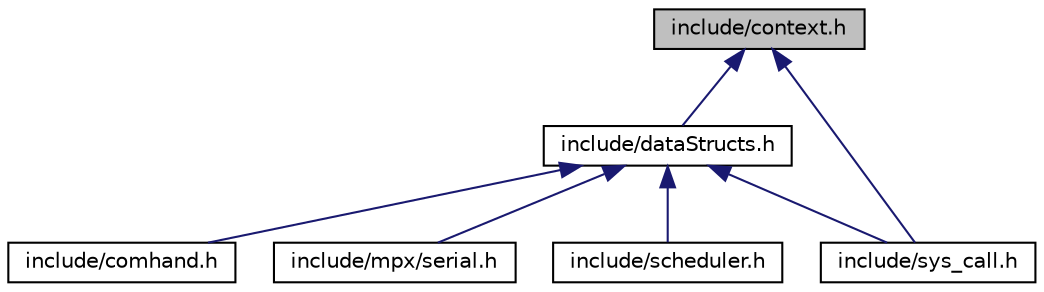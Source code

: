 digraph "include/context.h"
{
 // LATEX_PDF_SIZE
  edge [fontname="Helvetica",fontsize="10",labelfontname="Helvetica",labelfontsize="10"];
  node [fontname="Helvetica",fontsize="10",shape=record];
  Node1 [label="include/context.h",height=0.2,width=0.4,color="black", fillcolor="grey75", style="filled", fontcolor="black",tooltip="Header file that holds the context struct."];
  Node1 -> Node2 [dir="back",color="midnightblue",fontsize="10",style="solid",fontname="Helvetica"];
  Node2 [label="include/dataStructs.h",height=0.2,width=0.4,color="black", fillcolor="white", style="filled",URL="$dataStructs_8h.html",tooltip="Data structures associated with processes and the functions to go with them."];
  Node2 -> Node3 [dir="back",color="midnightblue",fontsize="10",style="solid",fontname="Helvetica"];
  Node3 [label="include/comhand.h",height=0.2,width=0.4,color="black", fillcolor="white", style="filled",URL="$comhand_8h.html",tooltip="A set of functions that allow users to interact with the OS."];
  Node2 -> Node4 [dir="back",color="midnightblue",fontsize="10",style="solid",fontname="Helvetica"];
  Node4 [label="include/mpx/serial.h",height=0.2,width=0.4,color="black", fillcolor="white", style="filled",URL="$serial_8h.html",tooltip="Kernel functions and constants for handling serial I/O."];
  Node2 -> Node5 [dir="back",color="midnightblue",fontsize="10",style="solid",fontname="Helvetica"];
  Node5 [label="include/scheduler.h",height=0.2,width=0.4,color="black", fillcolor="white", style="filled",URL="$scheduler_8h.html",tooltip="Helper functions to handle scheduling I/O requests."];
  Node2 -> Node6 [dir="back",color="midnightblue",fontsize="10",style="solid",fontname="Helvetica"];
  Node6 [label="include/sys_call.h",height=0.2,width=0.4,color="black", fillcolor="white", style="filled",URL="$sys__call_8h.html",tooltip="Header file for the sys_call function."];
  Node1 -> Node6 [dir="back",color="midnightblue",fontsize="10",style="solid",fontname="Helvetica"];
}
